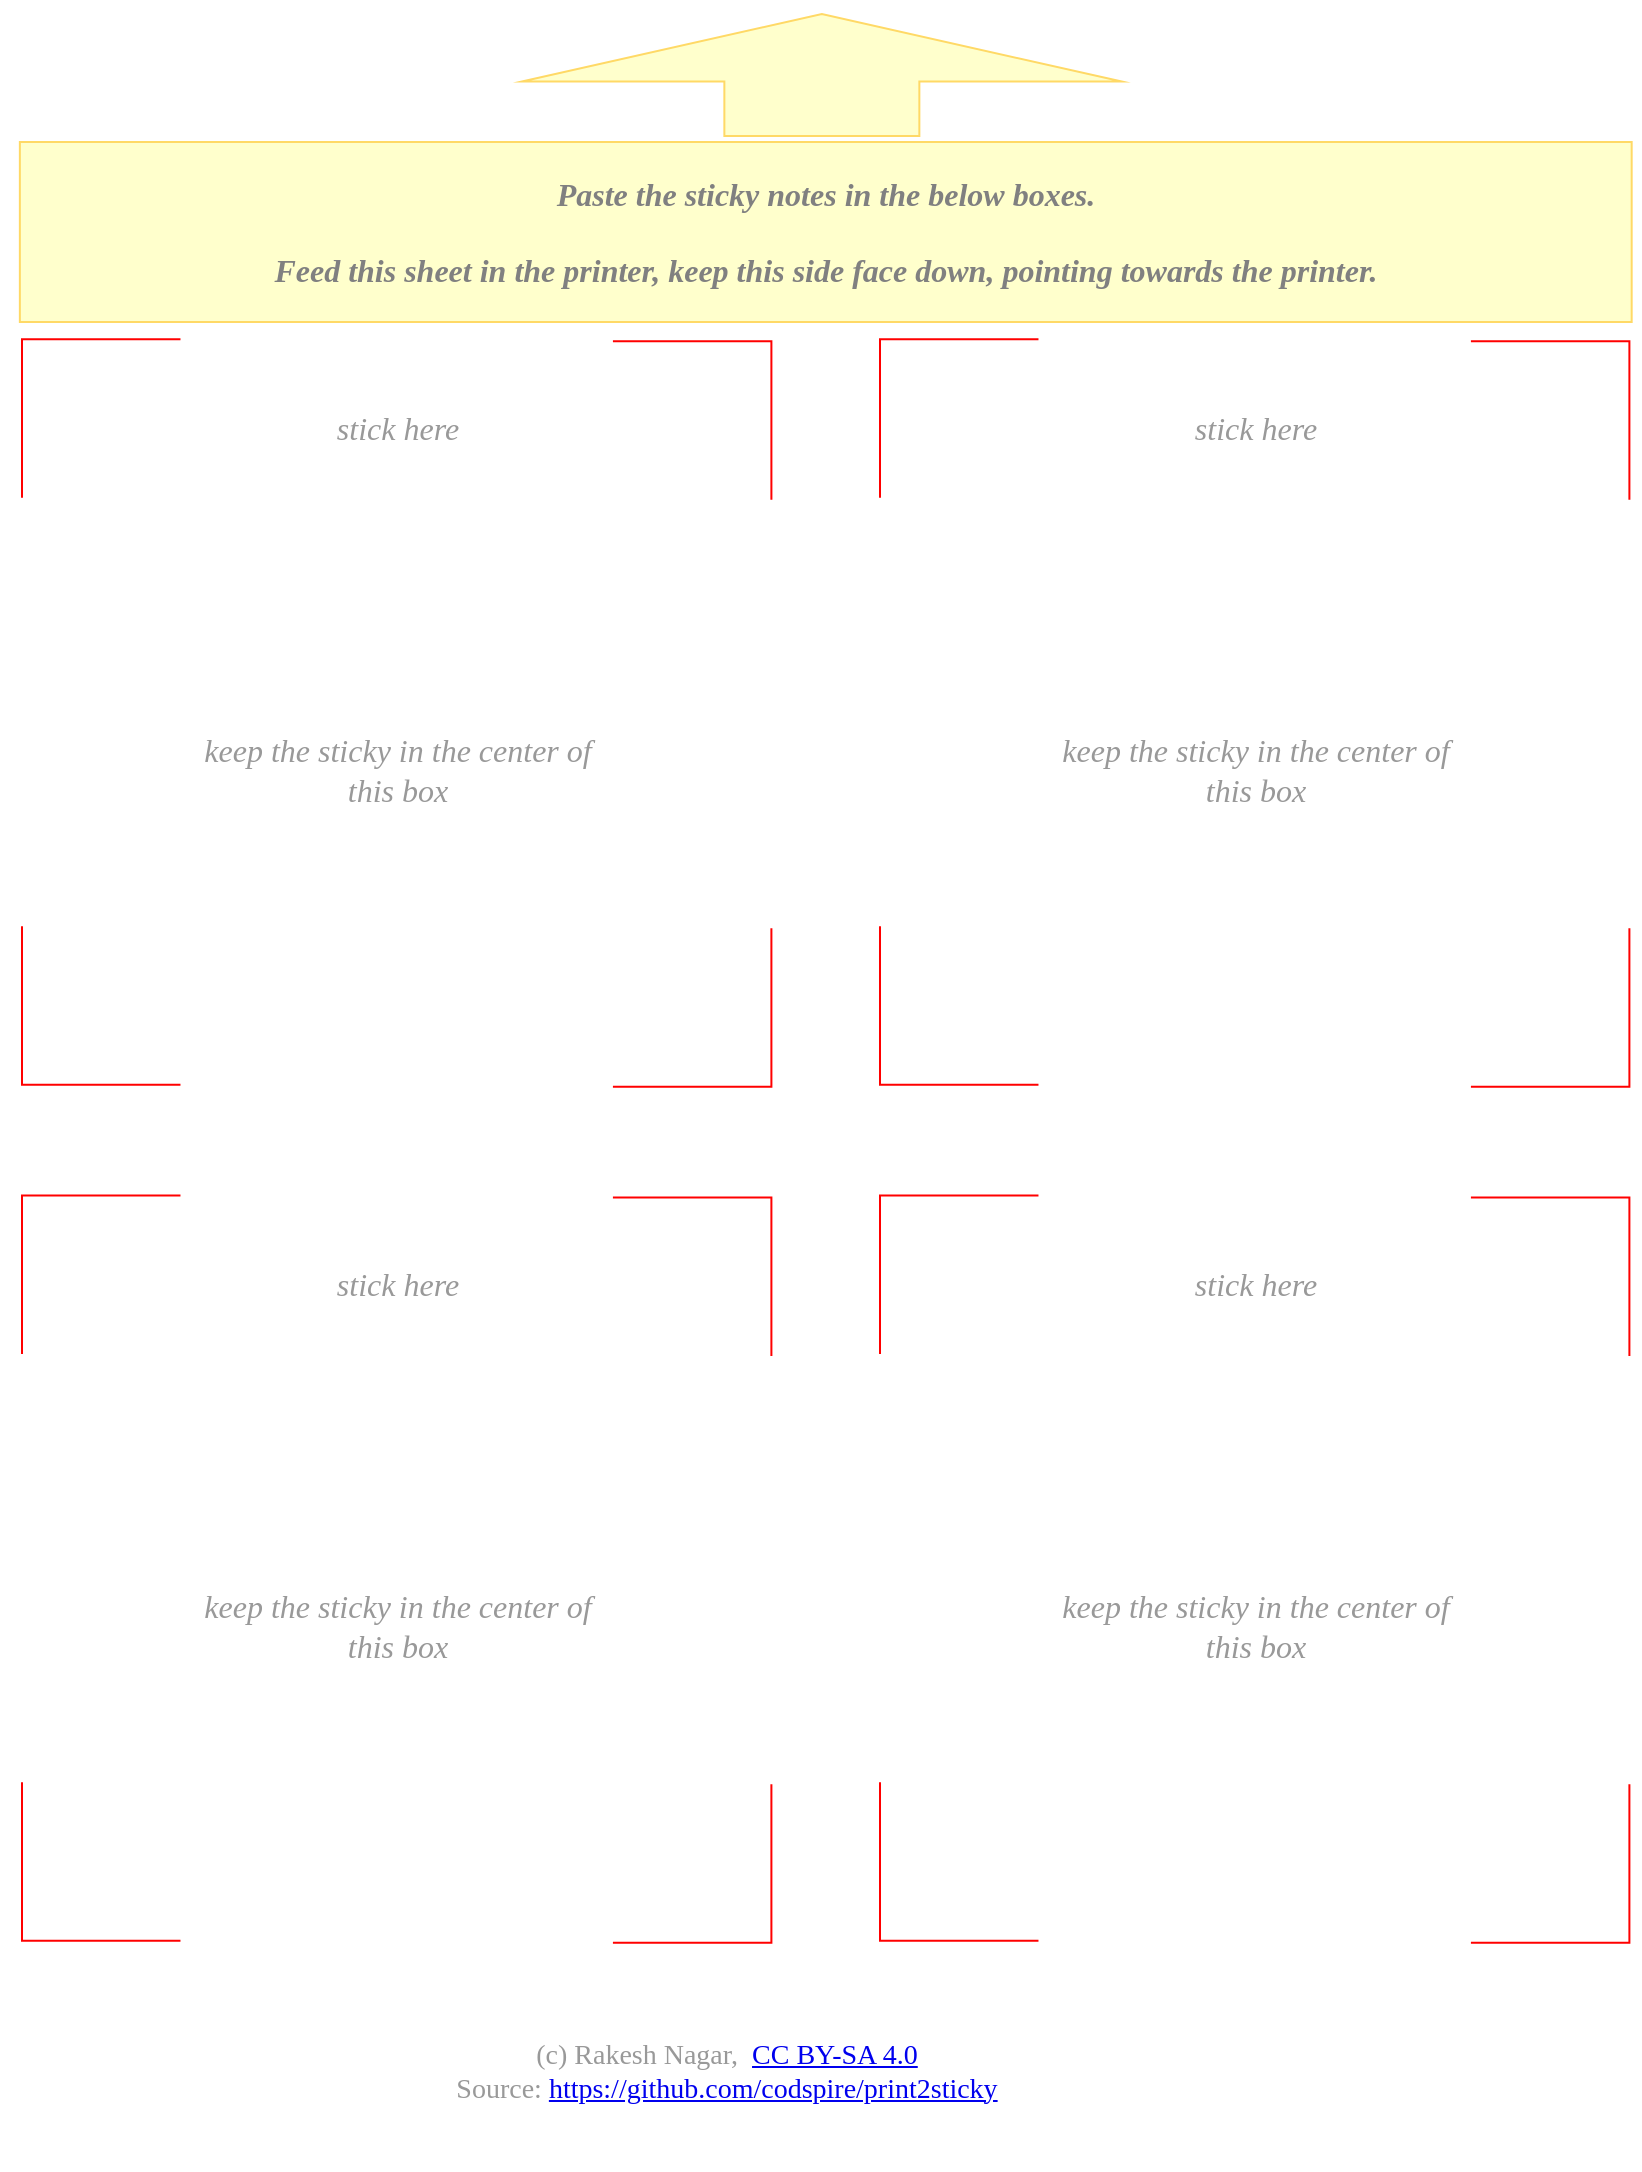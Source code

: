 <mxfile version="14.6.13" type="device"><diagram id="9nBZoB7AtlGQliLogiz_" name="Page-1"><mxGraphModel dx="236" dy="966" grid="1" gridSize="10" guides="1" tooltips="1" connect="1" arrows="1" fold="1" page="1" pageScale="1" pageWidth="850" pageHeight="1100" math="0" shadow="0"><root><mxCell id="0"/><mxCell id="ROpI_GvsRMFa5oQ5Yov0-5" value="1" style="" parent="0"/><mxCell id="YQwL3v-z31JkzmOm8a5s-0" value="" style="shape=image;verticalLabelPosition=bottom;labelBackgroundColor=#ffffff;verticalAlign=top;aspect=fixed;imageAspect=0;image=https://www.printablee.com/postpic/2015/04/free-printable-grid-graph-paper_18894.png;" parent="ROpI_GvsRMFa5oQ5Yov0-5" vertex="1"><mxGeometry x="865" y="3.64" width="817.85" height="1083.68" as="geometry"/></mxCell><mxCell id="YQwL3v-z31JkzmOm8a5s-33" value="" style="rounded=0;whiteSpace=wrap;html=1;shadow=0;glass=0;sketch=0;strokeColor=none;" parent="ROpI_GvsRMFa5oQ5Yov0-5" vertex="1"><mxGeometry x="864.48" y="10" width="818.9" height="161.61" as="geometry"/></mxCell><mxCell id="ROpI_GvsRMFa5oQ5Yov0-15" value="" style="rounded=0;whiteSpace=wrap;html=1;shadow=0;glass=0;sketch=0;strokeColor=none;" parent="ROpI_GvsRMFa5oQ5Yov0-5" vertex="1"><mxGeometry x="864.39" y="975" width="819.07" height="110" as="geometry"/></mxCell><mxCell id="YQwL3v-z31JkzmOm8a5s-11" value="" style="group" parent="ROpI_GvsRMFa5oQ5Yov0-5" vertex="1" connectable="0"><mxGeometry x="875" y="172.64" width="374.7" height="373.68" as="geometry"/></mxCell><mxCell id="NnRA1GkFpof5pF7ksqsv-20" value="&lt;span style=&quot;background-color: rgb(255 , 255 , 255) ; font-size: 16px&quot;&gt;stick here&lt;/span&gt;" style="text;html=1;strokeColor=none;fillColor=none;align=center;verticalAlign=middle;whiteSpace=wrap;rounded=0;fontColor=#999999;fontFamily=Comfortaa;fontSource=https%3A%2F%2Ffonts.googleapis.com%2Fcss%3Ffamily%3DComfortaa;fontSize=16;fontStyle=2" parent="YQwL3v-z31JkzmOm8a5s-11" vertex="1"><mxGeometry x="88.005" y="27.947" width="200" height="32.315" as="geometry"/></mxCell><mxCell id="NnRA1GkFpof5pF7ksqsv-15" value="&lt;span style=&quot;background-color: rgb(255 , 255 , 255) ; font-size: 16px&quot;&gt;keep the sticky in the center of this box&lt;/span&gt;" style="text;html=1;strokeColor=none;fillColor=none;align=center;verticalAlign=middle;whiteSpace=wrap;rounded=0;fontColor=#999999;fontFamily=Comfortaa;fontSource=https%3A%2F%2Ffonts.googleapis.com%2Fcss%3Ffamily%3DComfortaa;fontSize=16;fontStyle=2" parent="YQwL3v-z31JkzmOm8a5s-11" vertex="1"><mxGeometry x="88.005" y="142.606" width="200" height="145.417" as="geometry"/></mxCell><mxCell id="YQwL3v-z31JkzmOm8a5s-1" value="" style="shape=partialRectangle;whiteSpace=wrap;html=1;bottom=0;right=0;fillColor=none;strokeColor=#FF0000;" parent="YQwL3v-z31JkzmOm8a5s-11" vertex="1"><mxGeometry width="78.74" height="78.74" as="geometry"/></mxCell><mxCell id="YQwL3v-z31JkzmOm8a5s-2" value="" style="shape=partialRectangle;whiteSpace=wrap;html=1;bottom=0;right=0;fillColor=none;strokeColor=#FF0000;rotation=90;" parent="YQwL3v-z31JkzmOm8a5s-11" vertex="1"><mxGeometry x="295.96" y="1" width="78.74" height="78.74" as="geometry"/></mxCell><mxCell id="YQwL3v-z31JkzmOm8a5s-3" value="" style="shape=partialRectangle;whiteSpace=wrap;html=1;bottom=0;right=0;fillColor=none;strokeColor=#FF0000;rotation=-90;" parent="YQwL3v-z31JkzmOm8a5s-11" vertex="1"><mxGeometry y="293.94" width="78.74" height="78.74" as="geometry"/></mxCell><mxCell id="YQwL3v-z31JkzmOm8a5s-4" value="" style="shape=partialRectangle;whiteSpace=wrap;html=1;bottom=0;right=0;fillColor=none;strokeColor=#FF0000;rotation=-180;" parent="YQwL3v-z31JkzmOm8a5s-11" vertex="1"><mxGeometry x="295.96" y="294.94" width="78.74" height="78.74" as="geometry"/></mxCell><mxCell id="YQwL3v-z31JkzmOm8a5s-12" value="" style="group" parent="ROpI_GvsRMFa5oQ5Yov0-5" vertex="1" connectable="0"><mxGeometry x="1304" y="172.64" width="374.7" height="373.68" as="geometry"/></mxCell><mxCell id="YQwL3v-z31JkzmOm8a5s-13" value="&lt;span style=&quot;background-color: rgb(255 , 255 , 255) ; font-size: 16px&quot;&gt;stick here&lt;/span&gt;" style="text;html=1;strokeColor=none;fillColor=none;align=center;verticalAlign=middle;whiteSpace=wrap;rounded=0;fontColor=#999999;fontFamily=Comfortaa;fontSource=https%3A%2F%2Ffonts.googleapis.com%2Fcss%3Ffamily%3DComfortaa;fontSize=16;fontStyle=2" parent="YQwL3v-z31JkzmOm8a5s-12" vertex="1"><mxGeometry x="88.005" y="27.947" width="200" height="32.315" as="geometry"/></mxCell><mxCell id="YQwL3v-z31JkzmOm8a5s-14" value="&lt;span style=&quot;background-color: rgb(255 , 255 , 255) ; font-size: 16px&quot;&gt;keep the sticky in the center of this box&lt;/span&gt;" style="text;html=1;strokeColor=none;fillColor=none;align=center;verticalAlign=middle;whiteSpace=wrap;rounded=0;fontColor=#999999;fontFamily=Comfortaa;fontSource=https%3A%2F%2Ffonts.googleapis.com%2Fcss%3Ffamily%3DComfortaa;fontSize=16;fontStyle=2" parent="YQwL3v-z31JkzmOm8a5s-12" vertex="1"><mxGeometry x="88.005" y="142.606" width="200" height="145.417" as="geometry"/></mxCell><mxCell id="YQwL3v-z31JkzmOm8a5s-15" value="" style="shape=partialRectangle;whiteSpace=wrap;html=1;bottom=0;right=0;fillColor=none;strokeColor=#FF0000;" parent="YQwL3v-z31JkzmOm8a5s-12" vertex="1"><mxGeometry width="78.74" height="78.74" as="geometry"/></mxCell><mxCell id="YQwL3v-z31JkzmOm8a5s-16" value="" style="shape=partialRectangle;whiteSpace=wrap;html=1;bottom=0;right=0;fillColor=none;strokeColor=#FF0000;rotation=90;" parent="YQwL3v-z31JkzmOm8a5s-12" vertex="1"><mxGeometry x="295.96" y="1" width="78.74" height="78.74" as="geometry"/></mxCell><mxCell id="YQwL3v-z31JkzmOm8a5s-17" value="" style="shape=partialRectangle;whiteSpace=wrap;html=1;bottom=0;right=0;fillColor=none;strokeColor=#FF0000;rotation=-90;" parent="YQwL3v-z31JkzmOm8a5s-12" vertex="1"><mxGeometry y="293.94" width="78.74" height="78.74" as="geometry"/></mxCell><mxCell id="YQwL3v-z31JkzmOm8a5s-18" value="" style="shape=partialRectangle;whiteSpace=wrap;html=1;bottom=0;right=0;fillColor=none;strokeColor=#FF0000;rotation=-180;" parent="YQwL3v-z31JkzmOm8a5s-12" vertex="1"><mxGeometry x="295.96" y="294.94" width="78.74" height="78.74" as="geometry"/></mxCell><mxCell id="YQwL3v-z31JkzmOm8a5s-19" value="" style="group" parent="ROpI_GvsRMFa5oQ5Yov0-5" vertex="1" connectable="0"><mxGeometry x="875" y="600.71" width="374.7" height="373.68" as="geometry"/></mxCell><mxCell id="YQwL3v-z31JkzmOm8a5s-20" value="&lt;span style=&quot;background-color: rgb(255 , 255 , 255) ; font-size: 16px&quot;&gt;stick here&lt;/span&gt;" style="text;html=1;strokeColor=none;fillColor=none;align=center;verticalAlign=middle;whiteSpace=wrap;rounded=0;fontColor=#999999;fontFamily=Comfortaa;fontSource=https%3A%2F%2Ffonts.googleapis.com%2Fcss%3Ffamily%3DComfortaa;fontSize=16;fontStyle=2" parent="YQwL3v-z31JkzmOm8a5s-19" vertex="1"><mxGeometry x="88.005" y="27.947" width="200" height="32.315" as="geometry"/></mxCell><mxCell id="YQwL3v-z31JkzmOm8a5s-21" value="&lt;span style=&quot;background-color: rgb(255 , 255 , 255) ; font-size: 16px&quot;&gt;keep the sticky in the center of this box&lt;/span&gt;" style="text;html=1;strokeColor=none;fillColor=none;align=center;verticalAlign=middle;whiteSpace=wrap;rounded=0;fontColor=#999999;fontFamily=Comfortaa;fontSource=https%3A%2F%2Ffonts.googleapis.com%2Fcss%3Ffamily%3DComfortaa;fontSize=16;fontStyle=2" parent="YQwL3v-z31JkzmOm8a5s-19" vertex="1"><mxGeometry x="88.005" y="142.606" width="200" height="145.417" as="geometry"/></mxCell><mxCell id="YQwL3v-z31JkzmOm8a5s-22" value="" style="shape=partialRectangle;whiteSpace=wrap;html=1;bottom=0;right=0;fillColor=none;strokeColor=#FF0000;" parent="YQwL3v-z31JkzmOm8a5s-19" vertex="1"><mxGeometry width="78.74" height="78.74" as="geometry"/></mxCell><mxCell id="YQwL3v-z31JkzmOm8a5s-23" value="" style="shape=partialRectangle;whiteSpace=wrap;html=1;bottom=0;right=0;fillColor=none;strokeColor=#FF0000;rotation=90;" parent="YQwL3v-z31JkzmOm8a5s-19" vertex="1"><mxGeometry x="295.96" y="1" width="78.74" height="78.74" as="geometry"/></mxCell><mxCell id="YQwL3v-z31JkzmOm8a5s-24" value="" style="shape=partialRectangle;whiteSpace=wrap;html=1;bottom=0;right=0;fillColor=none;strokeColor=#FF0000;rotation=-90;" parent="YQwL3v-z31JkzmOm8a5s-19" vertex="1"><mxGeometry y="293.94" width="78.74" height="78.74" as="geometry"/></mxCell><mxCell id="YQwL3v-z31JkzmOm8a5s-25" value="" style="shape=partialRectangle;whiteSpace=wrap;html=1;bottom=0;right=0;fillColor=none;strokeColor=#FF0000;rotation=-180;" parent="YQwL3v-z31JkzmOm8a5s-19" vertex="1"><mxGeometry x="295.96" y="294.94" width="78.74" height="78.74" as="geometry"/></mxCell><mxCell id="YQwL3v-z31JkzmOm8a5s-26" value="" style="group" parent="ROpI_GvsRMFa5oQ5Yov0-5" vertex="1" connectable="0"><mxGeometry x="1304" y="600.71" width="374.7" height="373.68" as="geometry"/></mxCell><mxCell id="YQwL3v-z31JkzmOm8a5s-27" value="&lt;span style=&quot;background-color: rgb(255 , 255 , 255) ; font-size: 16px&quot;&gt;stick here&lt;/span&gt;" style="text;html=1;strokeColor=none;fillColor=none;align=center;verticalAlign=middle;whiteSpace=wrap;rounded=0;fontColor=#999999;fontFamily=Comfortaa;fontSource=https%3A%2F%2Ffonts.googleapis.com%2Fcss%3Ffamily%3DComfortaa;fontSize=16;fontStyle=2" parent="YQwL3v-z31JkzmOm8a5s-26" vertex="1"><mxGeometry x="88.005" y="27.947" width="200" height="32.315" as="geometry"/></mxCell><mxCell id="YQwL3v-z31JkzmOm8a5s-28" value="&lt;span style=&quot;background-color: rgb(255 , 255 , 255) ; font-size: 16px&quot;&gt;keep the sticky in the center of this box&lt;/span&gt;" style="text;html=1;strokeColor=none;fillColor=none;align=center;verticalAlign=middle;whiteSpace=wrap;rounded=0;fontColor=#999999;fontFamily=Comfortaa;fontSource=https%3A%2F%2Ffonts.googleapis.com%2Fcss%3Ffamily%3DComfortaa;fontSize=16;fontStyle=2" parent="YQwL3v-z31JkzmOm8a5s-26" vertex="1"><mxGeometry x="88.005" y="142.606" width="200" height="145.417" as="geometry"/></mxCell><mxCell id="YQwL3v-z31JkzmOm8a5s-29" value="" style="shape=partialRectangle;whiteSpace=wrap;html=1;bottom=0;right=0;fillColor=none;strokeColor=#FF0000;" parent="YQwL3v-z31JkzmOm8a5s-26" vertex="1"><mxGeometry width="78.74" height="78.74" as="geometry"/></mxCell><mxCell id="YQwL3v-z31JkzmOm8a5s-30" value="" style="shape=partialRectangle;whiteSpace=wrap;html=1;bottom=0;right=0;fillColor=none;strokeColor=#FF0000;rotation=90;" parent="YQwL3v-z31JkzmOm8a5s-26" vertex="1"><mxGeometry x="295.96" y="1" width="78.74" height="78.74" as="geometry"/></mxCell><mxCell id="YQwL3v-z31JkzmOm8a5s-31" value="" style="shape=partialRectangle;whiteSpace=wrap;html=1;bottom=0;right=0;fillColor=none;strokeColor=#FF0000;rotation=-90;" parent="YQwL3v-z31JkzmOm8a5s-26" vertex="1"><mxGeometry y="293.94" width="78.74" height="78.74" as="geometry"/></mxCell><mxCell id="YQwL3v-z31JkzmOm8a5s-32" value="" style="shape=partialRectangle;whiteSpace=wrap;html=1;bottom=0;right=0;fillColor=none;strokeColor=#FF0000;rotation=-180;" parent="YQwL3v-z31JkzmOm8a5s-26" vertex="1"><mxGeometry x="295.96" y="294.94" width="78.74" height="78.74" as="geometry"/></mxCell><mxCell id="iRkkeoddu2bqXUtdx4r0-0" value="" style="shape=singleArrow;direction=north;whiteSpace=wrap;html=1;arrowWidth=0.325;arrowSize=0.554;sketch=0;shadow=0;fillColor=#FFFFCC;strokeColor=#FFD966;" parent="ROpI_GvsRMFa5oQ5Yov0-5" vertex="1"><mxGeometry x="1124.93" y="10" width="300" height="61" as="geometry"/></mxCell><mxCell id="iRkkeoddu2bqXUtdx4r0-1" value="&lt;span style=&quot;font-size: 16px&quot;&gt;Paste the sticky notes in the below boxes.&lt;br&gt;&lt;br&gt;Feed this sheet in the printer,&amp;nbsp;keep this side face down, pointing towards the printer.&lt;/span&gt;" style="text;html=1;align=center;verticalAlign=middle;whiteSpace=wrap;rounded=0;fontFamily=Comfortaa;fontSource=https%3A%2F%2Ffonts.googleapis.com%2Fcss%3Ffamily%3DComfortaa;fontSize=16;fontStyle=3;labelBackgroundColor=none;fillColor=#FFFFCC;strokeColor=#FFD966;fontColor=#808080;" parent="ROpI_GvsRMFa5oQ5Yov0-5" vertex="1"><mxGeometry x="873.93" y="74" width="805.904" height="90" as="geometry"/></mxCell><mxCell id="GUX6clk-l2cHu4G-XzmI-0" value="" style="group" parent="ROpI_GvsRMFa5oQ5Yov0-5" vertex="1" connectable="0"><mxGeometry x="1030" y="1021.5" width="512" height="35" as="geometry"/></mxCell><mxCell id="GUX6clk-l2cHu4G-XzmI-1" value="&lt;span style=&quot;text-indent: 0px ; display: inline ; float: none&quot;&gt;(c) Rakesh Nagar,&lt;span style=&quot;font-size: 14px ; font-style: normal ; letter-spacing: normal ; text-transform: none ; word-spacing: 0px&quot;&gt;&amp;nbsp;&amp;nbsp;&lt;/span&gt;&lt;span style=&quot;font-size: 14px ; font-style: normal ; letter-spacing: normal ; text-transform: none ; word-spacing: 0px&quot;&gt;&lt;a href=&quot;https://creativecommons.org/licenses/by-sa/4.0/&quot;&gt;CC BY-SA 4.0&lt;/a&gt;&lt;br&gt;&lt;/span&gt;Source: &lt;a href=&quot;https://github.com/codspire/print2sticky&quot;&gt;https://github.com/codspire/print2sticky&lt;/a&gt;&lt;br style=&quot;font-size: 14px&quot;&gt;&lt;/span&gt;" style="text;whiteSpace=wrap;html=1;fontSize=14;fontFamily=Comfortaa;fontSource=https%3A%2F%2Ffonts.googleapis.com%2Fcss%3Ffamily%3DComfortaa;fontColor=#999999;fontStyle=0;labelBackgroundColor=none;verticalAlign=middle;align=center;" parent="GUX6clk-l2cHu4G-XzmI-0" vertex="1"><mxGeometry y="0.91" width="395" height="33.18" as="geometry"/></mxCell><mxCell id="GUX6clk-l2cHu4G-XzmI-2" value="" style="shape=image;verticalLabelPosition=bottom;labelBackgroundColor=#ffffff;verticalAlign=top;aspect=fixed;imageAspect=0;image=https://wiki.ubc.ca/images/thumb/9/91/CC-SA_button.png/100px-CC-SA_button.png;" parent="GUX6clk-l2cHu4G-XzmI-0" vertex="1"><mxGeometry x="412" width="100" height="35" as="geometry"/></mxCell></root></mxGraphModel></diagram></mxfile>